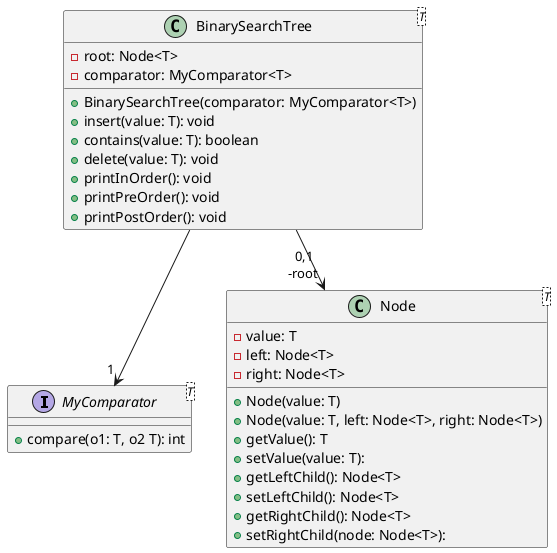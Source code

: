 @startuml
interface MyComparator<T> {
    +compare(o1: T, o2 T): int
}

class Node<T> {
    -value: T
    -left: Node<T>
    -right: Node<T>

    +Node(value: T)
    +Node(value: T, left: Node<T>, right: Node<T>)
    +getValue(): T
    +setValue(value: T):
    +getLeftChild(): Node<T>
    +setLeftChild(): Node<T>
    +getRightChild(): Node<T>
    +setRightChild(node: Node<T>):
}

class BinarySearchTree<T> {
    -root: Node<T>
    -comparator: MyComparator<T>

    +BinarySearchTree(comparator: MyComparator<T>)
    +insert(value: T): void
    +contains(value: T): boolean
    +delete(value: T): void
    +printInOrder(): void
    +printPreOrder(): void
    +printPostOrder(): void
}


BinarySearchTree --> "0,1\n-root " Node
BinarySearchTree --> "1 " MyComparator

@enduml